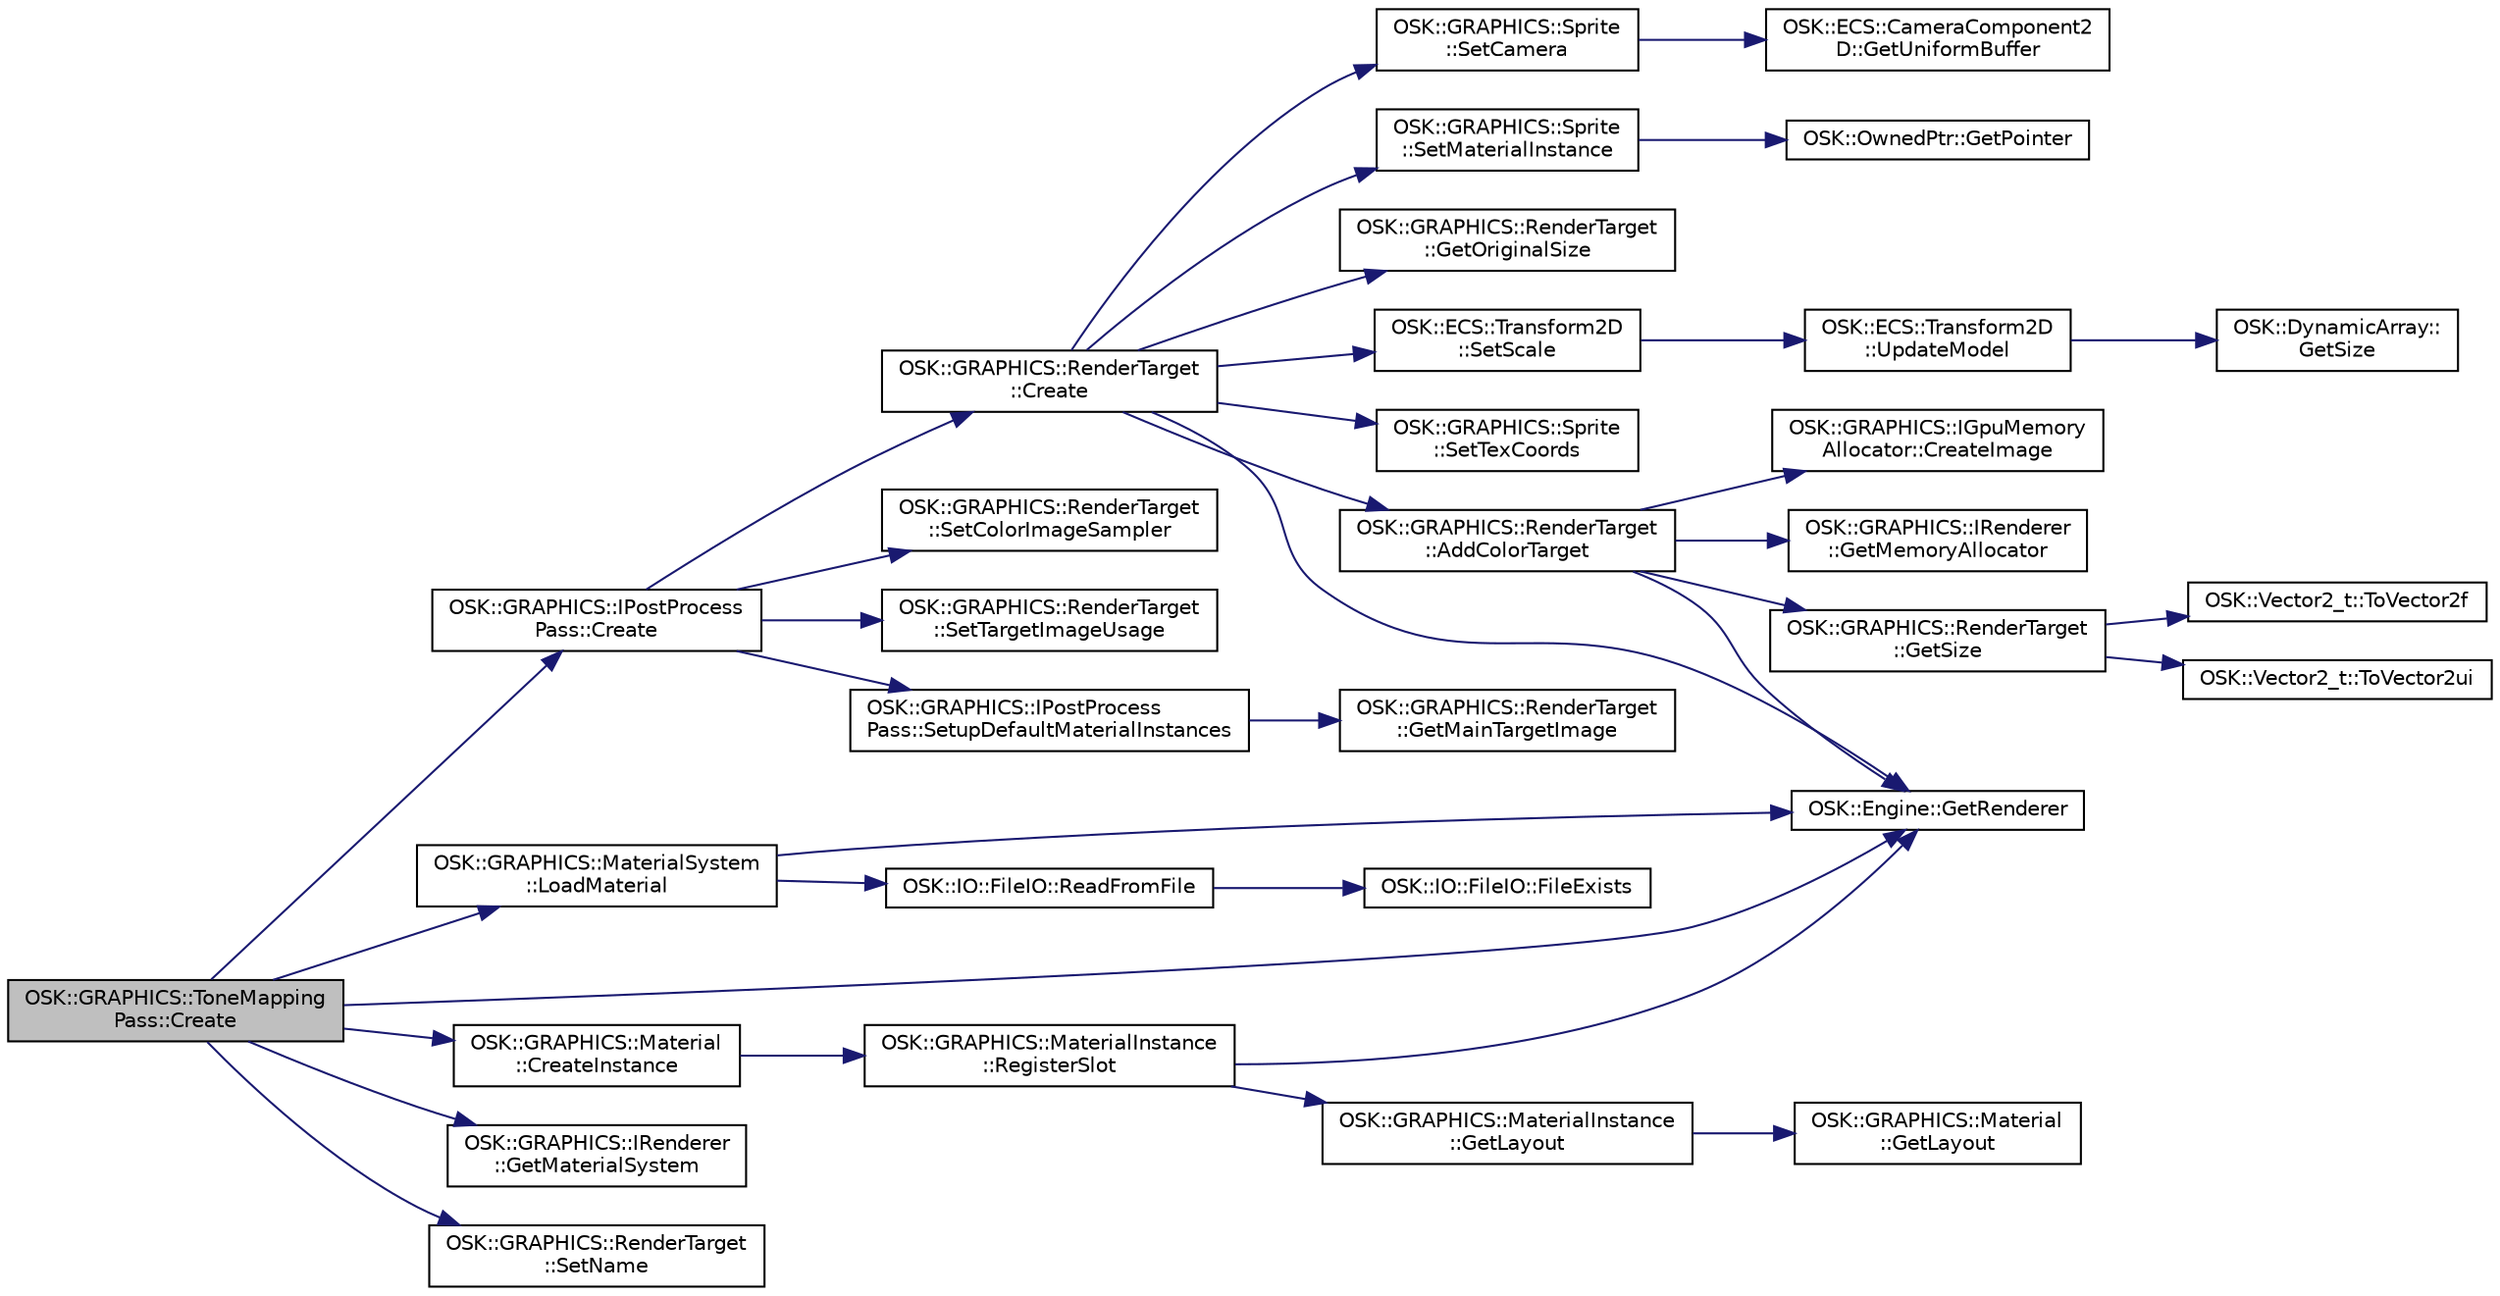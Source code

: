 digraph "OSK::GRAPHICS::ToneMappingPass::Create"
{
 // LATEX_PDF_SIZE
  edge [fontname="Helvetica",fontsize="10",labelfontname="Helvetica",labelfontsize="10"];
  node [fontname="Helvetica",fontsize="10",shape=record];
  rankdir="LR";
  Node1 [label="OSK::GRAPHICS::ToneMapping\lPass::Create",height=0.2,width=0.4,color="black", fillcolor="grey75", style="filled", fontcolor="black",tooltip="Crea el render target de salida. Se puede sobreescribir para crear recursos intermedios."];
  Node1 -> Node2 [color="midnightblue",fontsize="10",style="solid",fontname="Helvetica"];
  Node2 [label="OSK::GRAPHICS::IPostProcess\lPass::Create",height=0.2,width=0.4,color="black", fillcolor="white", style="filled",URL="$class_o_s_k_1_1_g_r_a_p_h_i_c_s_1_1_i_post_process_pass.html#a92aa17faa014d558ac7cc79eb982c03c",tooltip="Crea el render target de salida. Se puede sobreescribir para crear recursos intermedios."];
  Node2 -> Node3 [color="midnightblue",fontsize="10",style="solid",fontname="Helvetica"];
  Node3 [label="OSK::GRAPHICS::RenderTarget\l::Create",height=0.2,width=0.4,color="black", fillcolor="white", style="filled",URL="$class_o_s_k_1_1_g_r_a_p_h_i_c_s_1_1_render_target.html#a2762dc66547722dc7742657d52f000bb",tooltip="Crea un render target."];
  Node3 -> Node4 [color="midnightblue",fontsize="10",style="solid",fontname="Helvetica"];
  Node4 [label="OSK::GRAPHICS::RenderTarget\l::AddColorTarget",height=0.2,width=0.4,color="black", fillcolor="white", style="filled",URL="$class_o_s_k_1_1_g_r_a_p_h_i_c_s_1_1_render_target.html#ad8040f68b08e665d6c6f14f6367253ef",tooltip="Añade un nuevo color target."];
  Node4 -> Node5 [color="midnightblue",fontsize="10",style="solid",fontname="Helvetica"];
  Node5 [label="OSK::GRAPHICS::IGpuMemory\lAllocator::CreateImage",height=0.2,width=0.4,color="black", fillcolor="white", style="filled",URL="$class_o_s_k_1_1_g_r_a_p_h_i_c_s_1_1_i_gpu_memory_allocator.html#a9edc56722522b79a352ce378e1ac8595",tooltip="Crea una nueva imagen en la GPU."];
  Node4 -> Node6 [color="midnightblue",fontsize="10",style="solid",fontname="Helvetica"];
  Node6 [label="OSK::GRAPHICS::IRenderer\l::GetMemoryAllocator",height=0.2,width=0.4,color="black", fillcolor="white", style="filled",URL="$class_o_s_k_1_1_g_r_a_p_h_i_c_s_1_1_i_renderer.html#acf03703bbb6f031f905612d86f104b38",tooltip=" "];
  Node4 -> Node7 [color="midnightblue",fontsize="10",style="solid",fontname="Helvetica"];
  Node7 [label="OSK::Engine::GetRenderer",height=0.2,width=0.4,color="black", fillcolor="white", style="filled",URL="$class_o_s_k_1_1_engine.html#a019c5397d042224c134b7fd22c739d00",tooltip=" "];
  Node4 -> Node8 [color="midnightblue",fontsize="10",style="solid",fontname="Helvetica"];
  Node8 [label="OSK::GRAPHICS::RenderTarget\l::GetSize",height=0.2,width=0.4,color="black", fillcolor="white", style="filled",URL="$class_o_s_k_1_1_g_r_a_p_h_i_c_s_1_1_render_target.html#a40976c088e2d4dbea427ccd4fbebcab1",tooltip="Devuelve el tamaño del render target."];
  Node8 -> Node9 [color="midnightblue",fontsize="10",style="solid",fontname="Helvetica"];
  Node9 [label="OSK::Vector2_t::ToVector2f",height=0.2,width=0.4,color="black", fillcolor="white", style="filled",URL="$class_o_s_k_1_1_vector2__t.html#a0d2ae26c0e6fc58b9a3013a443ff3923",tooltip="Devuelve un Vector2f a partir de este."];
  Node8 -> Node10 [color="midnightblue",fontsize="10",style="solid",fontname="Helvetica"];
  Node10 [label="OSK::Vector2_t::ToVector2ui",height=0.2,width=0.4,color="black", fillcolor="white", style="filled",URL="$class_o_s_k_1_1_vector2__t.html#ab94e13708997d27a82e001f8782e290b",tooltip="Devuelve un Vector2ui a partir de este."];
  Node3 -> Node11 [color="midnightblue",fontsize="10",style="solid",fontname="Helvetica"];
  Node11 [label="OSK::GRAPHICS::RenderTarget\l::GetOriginalSize",height=0.2,width=0.4,color="black", fillcolor="white", style="filled",URL="$class_o_s_k_1_1_g_r_a_p_h_i_c_s_1_1_render_target.html#a85030e9a8183c18c34f7e90d0301c3f7",tooltip="Devuelve el tamaño del render target."];
  Node3 -> Node7 [color="midnightblue",fontsize="10",style="solid",fontname="Helvetica"];
  Node3 -> Node12 [color="midnightblue",fontsize="10",style="solid",fontname="Helvetica"];
  Node12 [label="OSK::GRAPHICS::Sprite\l::SetCamera",height=0.2,width=0.4,color="black", fillcolor="white", style="filled",URL="$class_o_s_k_1_1_g_r_a_p_h_i_c_s_1_1_sprite.html#addb2fb88d288018ba4aab6ce14c38f80",tooltip="Debe establecerse la cámara después de instanciar la instancia del material 2D."];
  Node12 -> Node13 [color="midnightblue",fontsize="10",style="solid",fontname="Helvetica"];
  Node13 [label="OSK::ECS::CameraComponent2\lD::GetUniformBuffer",height=0.2,width=0.4,color="black", fillcolor="white", style="filled",URL="$class_o_s_k_1_1_e_c_s_1_1_camera_component2_d.html#a883c81f8df90e08fae9a726926fe958a",tooltip=" "];
  Node3 -> Node14 [color="midnightblue",fontsize="10",style="solid",fontname="Helvetica"];
  Node14 [label="OSK::GRAPHICS::Sprite\l::SetMaterialInstance",height=0.2,width=0.4,color="black", fillcolor="white", style="filled",URL="$class_o_s_k_1_1_g_r_a_p_h_i_c_s_1_1_sprite.html#a1df78190be014d5453c37c1a5b5adcc4",tooltip="Establece la instancia del material que pertenecerá a este sprite."];
  Node14 -> Node15 [color="midnightblue",fontsize="10",style="solid",fontname="Helvetica"];
  Node15 [label="OSK::OwnedPtr::GetPointer",height=0.2,width=0.4,color="black", fillcolor="white", style="filled",URL="$class_o_s_k_1_1_owned_ptr.html#a81dfab2299056fc9858aace55fca0042",tooltip="Devuelve el puntero nativo."];
  Node3 -> Node16 [color="midnightblue",fontsize="10",style="solid",fontname="Helvetica"];
  Node16 [label="OSK::ECS::Transform2D\l::SetScale",height=0.2,width=0.4,color="black", fillcolor="white", style="filled",URL="$class_o_s_k_1_1_e_c_s_1_1_transform2_d.html#a4dacdf71db229722717bc2fe710edc36",tooltip="Establece la escala."];
  Node16 -> Node17 [color="midnightblue",fontsize="10",style="solid",fontname="Helvetica"];
  Node17 [label="OSK::ECS::Transform2D\l::UpdateModel",height=0.2,width=0.4,color="black", fillcolor="white", style="filled",URL="$class_o_s_k_1_1_e_c_s_1_1_transform2_d.html#a7f0d1cae30ec803e5d55019c97bce79a",tooltip="Actualiza la matriz modelo, y la de sus hijos."];
  Node17 -> Node18 [color="midnightblue",fontsize="10",style="solid",fontname="Helvetica"];
  Node18 [label="OSK::DynamicArray::\lGetSize",height=0.2,width=0.4,color="black", fillcolor="white", style="filled",URL="$class_o_s_k_1_1_dynamic_array.html#a94d0cbf0543d0c976de674d31b15df90",tooltip="Devuelve el número de elementos almacenados."];
  Node3 -> Node19 [color="midnightblue",fontsize="10",style="solid",fontname="Helvetica"];
  Node19 [label="OSK::GRAPHICS::Sprite\l::SetTexCoords",height=0.2,width=0.4,color="black", fillcolor="white", style="filled",URL="$class_o_s_k_1_1_g_r_a_p_h_i_c_s_1_1_sprite.html#a91112ec134b0c78e5d35cadf7bc58566",tooltip="Establece la región de la textura que se renderizará en este sprite."];
  Node2 -> Node20 [color="midnightblue",fontsize="10",style="solid",fontname="Helvetica"];
  Node20 [label="OSK::GRAPHICS::RenderTarget\l::SetColorImageSampler",height=0.2,width=0.4,color="black", fillcolor="white", style="filled",URL="$class_o_s_k_1_1_g_r_a_p_h_i_c_s_1_1_render_target.html#a32b0653cf595f5b089f5a56c7c2f3e41",tooltip="Establece el sampler para las imágenes de renderizado, que determina cómo se accede a la textura desd..."];
  Node2 -> Node21 [color="midnightblue",fontsize="10",style="solid",fontname="Helvetica"];
  Node21 [label="OSK::GRAPHICS::RenderTarget\l::SetTargetImageUsage",height=0.2,width=0.4,color="black", fillcolor="white", style="filled",URL="$class_o_s_k_1_1_g_r_a_p_h_i_c_s_1_1_render_target.html#a1821b6eb7adcf7e73caa73942f91f0d5",tooltip="Establece el uso que se le va a dar a las imágenes de renderizado."];
  Node2 -> Node22 [color="midnightblue",fontsize="10",style="solid",fontname="Helvetica"];
  Node22 [label="OSK::GRAPHICS::IPostProcess\lPass::SetupDefaultMaterialInstances",height=0.2,width=0.4,color="black", fillcolor="white", style="filled",URL="$class_o_s_k_1_1_g_r_a_p_h_i_c_s_1_1_i_post_process_pass.html#af8ba42331100543dd02e05a5d3c228ab",tooltip=" "];
  Node22 -> Node23 [color="midnightblue",fontsize="10",style="solid",fontname="Helvetica"];
  Node23 [label="OSK::GRAPHICS::RenderTarget\l::GetMainTargetImage",height=0.2,width=0.4,color="black", fillcolor="white", style="filled",URL="$class_o_s_k_1_1_g_r_a_p_h_i_c_s_1_1_render_target.html#a8c608c1c1f6d5b15d6a69e0e5baee7de",tooltip="Devuelve la imagen de renderizado con el índice dado."];
  Node1 -> Node24 [color="midnightblue",fontsize="10",style="solid",fontname="Helvetica"];
  Node24 [label="OSK::GRAPHICS::Material\l::CreateInstance",height=0.2,width=0.4,color="black", fillcolor="white", style="filled",URL="$class_o_s_k_1_1_g_r_a_p_h_i_c_s_1_1_material.html#acf1dacea3b45a53ca86d96e30af22af1",tooltip="Crea y devuelve una nueva instancia de este material."];
  Node24 -> Node25 [color="midnightblue",fontsize="10",style="solid",fontname="Helvetica"];
  Node25 [label="OSK::GRAPHICS::MaterialInstance\l::RegisterSlot",height=0.2,width=0.4,color="black", fillcolor="white", style="filled",URL="$class_o_s_k_1_1_g_r_a_p_h_i_c_s_1_1_material_instance.html#a2293d59b8bd0c6c02dfb5cafc41261c0",tooltip="Registra un slot."];
  Node25 -> Node26 [color="midnightblue",fontsize="10",style="solid",fontname="Helvetica"];
  Node26 [label="OSK::GRAPHICS::MaterialInstance\l::GetLayout",height=0.2,width=0.4,color="black", fillcolor="white", style="filled",URL="$class_o_s_k_1_1_g_r_a_p_h_i_c_s_1_1_material_instance.html#a5d7d87b3da1560a7a77fd9b3cafc957f",tooltip="Devuelve el layout de esta instancia (es decir, el layout del material padre)."];
  Node26 -> Node27 [color="midnightblue",fontsize="10",style="solid",fontname="Helvetica"];
  Node27 [label="OSK::GRAPHICS::Material\l::GetLayout",height=0.2,width=0.4,color="black", fillcolor="white", style="filled",URL="$class_o_s_k_1_1_g_r_a_p_h_i_c_s_1_1_material.html#a29f2fe999bf8857dbbb65fb73df335ca",tooltip=" "];
  Node25 -> Node7 [color="midnightblue",fontsize="10",style="solid",fontname="Helvetica"];
  Node1 -> Node28 [color="midnightblue",fontsize="10",style="solid",fontname="Helvetica"];
  Node28 [label="OSK::GRAPHICS::IRenderer\l::GetMaterialSystem",height=0.2,width=0.4,color="black", fillcolor="white", style="filled",URL="$class_o_s_k_1_1_g_r_a_p_h_i_c_s_1_1_i_renderer.html#a15a2d271ad61c59ce4414dbdf016d277",tooltip="Devuelve el sistema de materiales. Necesario mara manejar materiales y crear instancias de materiales..."];
  Node1 -> Node7 [color="midnightblue",fontsize="10",style="solid",fontname="Helvetica"];
  Node1 -> Node29 [color="midnightblue",fontsize="10",style="solid",fontname="Helvetica"];
  Node29 [label="OSK::GRAPHICS::MaterialSystem\l::LoadMaterial",height=0.2,width=0.4,color="black", fillcolor="white", style="filled",URL="$class_o_s_k_1_1_g_r_a_p_h_i_c_s_1_1_material_system.html#ad39c519e3a5f58cc2a7622ba9b39687a",tooltip="Carga un material."];
  Node29 -> Node7 [color="midnightblue",fontsize="10",style="solid",fontname="Helvetica"];
  Node29 -> Node30 [color="midnightblue",fontsize="10",style="solid",fontname="Helvetica"];
  Node30 [label="OSK::IO::FileIO::ReadFromFile",height=0.2,width=0.4,color="black", fillcolor="white", style="filled",URL="$class_o_s_k_1_1_i_o_1_1_file_i_o.html#aad968707ec7b00bce0540c804f476dc9",tooltip="Lee un archivo de texto."];
  Node30 -> Node31 [color="midnightblue",fontsize="10",style="solid",fontname="Helvetica"];
  Node31 [label="OSK::IO::FileIO::FileExists",height=0.2,width=0.4,color="black", fillcolor="white", style="filled",URL="$class_o_s_k_1_1_i_o_1_1_file_i_o.html#ac7fe213b79ce97b178a7e27f7216a2f4",tooltip="Comprueba si un archivo existe."];
  Node1 -> Node32 [color="midnightblue",fontsize="10",style="solid",fontname="Helvetica"];
  Node32 [label="OSK::GRAPHICS::RenderTarget\l::SetName",height=0.2,width=0.4,color="black", fillcolor="white", style="filled",URL="$class_o_s_k_1_1_g_r_a_p_h_i_c_s_1_1_render_target.html#af79cef3ae998b47fd109d86c3c19ee35",tooltip=" "];
}

